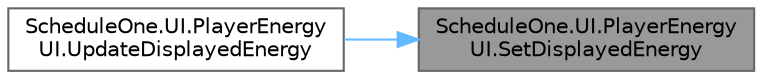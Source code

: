 digraph "ScheduleOne.UI.PlayerEnergyUI.SetDisplayedEnergy"
{
 // LATEX_PDF_SIZE
  bgcolor="transparent";
  edge [fontname=Helvetica,fontsize=10,labelfontname=Helvetica,labelfontsize=10];
  node [fontname=Helvetica,fontsize=10,shape=box,height=0.2,width=0.4];
  rankdir="RL";
  Node1 [id="Node000001",label="ScheduleOne.UI.PlayerEnergy\lUI.SetDisplayedEnergy",height=0.2,width=0.4,color="gray40", fillcolor="grey60", style="filled", fontcolor="black",tooltip=" "];
  Node1 -> Node2 [id="edge1_Node000001_Node000002",dir="back",color="steelblue1",style="solid",tooltip=" "];
  Node2 [id="Node000002",label="ScheduleOne.UI.PlayerEnergy\lUI.UpdateDisplayedEnergy",height=0.2,width=0.4,color="grey40", fillcolor="white", style="filled",URL="$class_schedule_one_1_1_u_i_1_1_player_energy_u_i.html#aa0a8579c417fb870c6707ba9ed4f5589",tooltip=" "];
}

